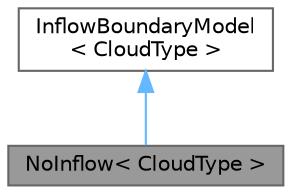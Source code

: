 digraph "NoInflow&lt; CloudType &gt;"
{
 // LATEX_PDF_SIZE
  bgcolor="transparent";
  edge [fontname=Helvetica,fontsize=10,labelfontname=Helvetica,labelfontsize=10];
  node [fontname=Helvetica,fontsize=10,shape=box,height=0.2,width=0.4];
  Node1 [id="Node000001",label="NoInflow\< CloudType \>",height=0.2,width=0.4,color="gray40", fillcolor="grey60", style="filled", fontcolor="black",tooltip="Not inserting any particles."];
  Node2 -> Node1 [id="edge1_Node000001_Node000002",dir="back",color="steelblue1",style="solid",tooltip=" "];
  Node2 [id="Node000002",label="InflowBoundaryModel\l\< CloudType \>",height=0.2,width=0.4,color="gray40", fillcolor="white", style="filled",URL="$classFoam_1_1InflowBoundaryModel.html",tooltip="Templated inflow boundary model class."];
}
